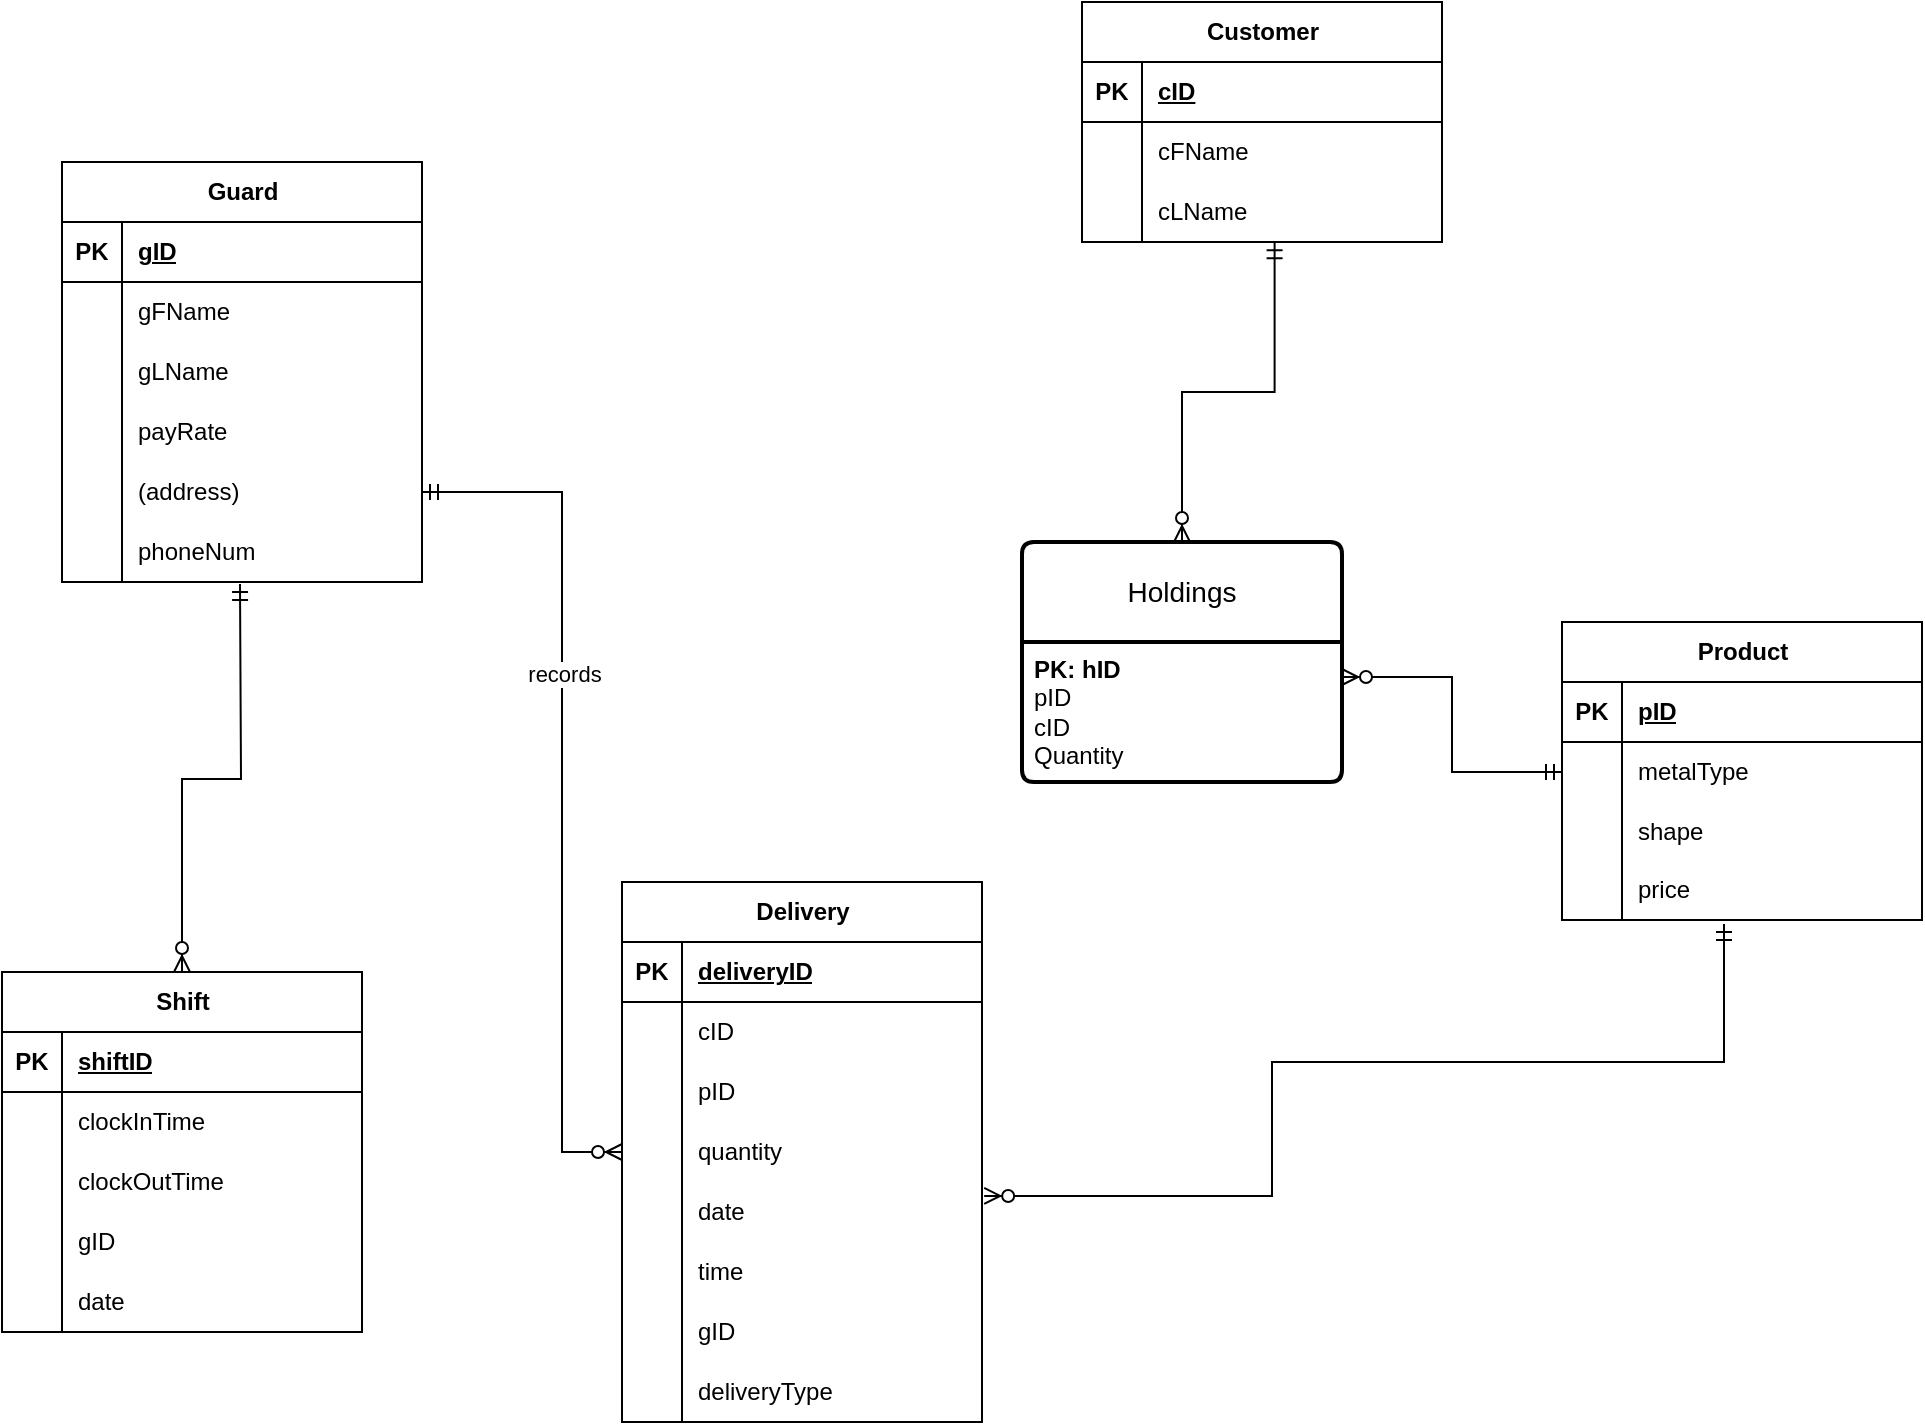 <mxfile version="21.2.1" type="device">
  <diagram id="R2lEEEUBdFMjLlhIrx00" name="Page-1">
    <mxGraphModel dx="954" dy="1724" grid="1" gridSize="10" guides="1" tooltips="1" connect="1" arrows="1" fold="1" page="1" pageScale="1" pageWidth="850" pageHeight="1100" math="0" shadow="0" extFonts="Permanent Marker^https://fonts.googleapis.com/css?family=Permanent+Marker">
      <root>
        <mxCell id="0" />
        <mxCell id="1" parent="0" />
        <mxCell id="6rHuHZp9k7wlHk1O68KM-27" value="Customer" style="shape=table;startSize=30;container=1;collapsible=1;childLayout=tableLayout;fixedRows=1;rowLines=0;fontStyle=1;align=center;resizeLast=1;html=1;" parent="1" vertex="1">
          <mxGeometry x="550" y="-20" width="180" height="120" as="geometry" />
        </mxCell>
        <mxCell id="6rHuHZp9k7wlHk1O68KM-28" value="" style="shape=tableRow;horizontal=0;startSize=0;swimlaneHead=0;swimlaneBody=0;fillColor=none;collapsible=0;dropTarget=0;points=[[0,0.5],[1,0.5]];portConstraint=eastwest;top=0;left=0;right=0;bottom=1;" parent="6rHuHZp9k7wlHk1O68KM-27" vertex="1">
          <mxGeometry y="30" width="180" height="30" as="geometry" />
        </mxCell>
        <mxCell id="6rHuHZp9k7wlHk1O68KM-29" value="PK" style="shape=partialRectangle;connectable=0;fillColor=none;top=0;left=0;bottom=0;right=0;fontStyle=1;overflow=hidden;whiteSpace=wrap;html=1;" parent="6rHuHZp9k7wlHk1O68KM-28" vertex="1">
          <mxGeometry width="30" height="30" as="geometry">
            <mxRectangle width="30" height="30" as="alternateBounds" />
          </mxGeometry>
        </mxCell>
        <mxCell id="6rHuHZp9k7wlHk1O68KM-30" value="cID" style="shape=partialRectangle;connectable=0;fillColor=none;top=0;left=0;bottom=0;right=0;align=left;spacingLeft=6;fontStyle=5;overflow=hidden;whiteSpace=wrap;html=1;" parent="6rHuHZp9k7wlHk1O68KM-28" vertex="1">
          <mxGeometry x="30" width="150" height="30" as="geometry">
            <mxRectangle width="150" height="30" as="alternateBounds" />
          </mxGeometry>
        </mxCell>
        <mxCell id="6rHuHZp9k7wlHk1O68KM-31" value="" style="shape=tableRow;horizontal=0;startSize=0;swimlaneHead=0;swimlaneBody=0;fillColor=none;collapsible=0;dropTarget=0;points=[[0,0.5],[1,0.5]];portConstraint=eastwest;top=0;left=0;right=0;bottom=0;" parent="6rHuHZp9k7wlHk1O68KM-27" vertex="1">
          <mxGeometry y="60" width="180" height="30" as="geometry" />
        </mxCell>
        <mxCell id="6rHuHZp9k7wlHk1O68KM-32" value="" style="shape=partialRectangle;connectable=0;fillColor=none;top=0;left=0;bottom=0;right=0;editable=1;overflow=hidden;whiteSpace=wrap;html=1;" parent="6rHuHZp9k7wlHk1O68KM-31" vertex="1">
          <mxGeometry width="30" height="30" as="geometry">
            <mxRectangle width="30" height="30" as="alternateBounds" />
          </mxGeometry>
        </mxCell>
        <mxCell id="6rHuHZp9k7wlHk1O68KM-33" value="cFName" style="shape=partialRectangle;connectable=0;fillColor=none;top=0;left=0;bottom=0;right=0;align=left;spacingLeft=6;overflow=hidden;whiteSpace=wrap;html=1;" parent="6rHuHZp9k7wlHk1O68KM-31" vertex="1">
          <mxGeometry x="30" width="150" height="30" as="geometry">
            <mxRectangle width="150" height="30" as="alternateBounds" />
          </mxGeometry>
        </mxCell>
        <mxCell id="6rHuHZp9k7wlHk1O68KM-34" value="" style="shape=tableRow;horizontal=0;startSize=0;swimlaneHead=0;swimlaneBody=0;fillColor=none;collapsible=0;dropTarget=0;points=[[0,0.5],[1,0.5]];portConstraint=eastwest;top=0;left=0;right=0;bottom=0;" parent="6rHuHZp9k7wlHk1O68KM-27" vertex="1">
          <mxGeometry y="90" width="180" height="30" as="geometry" />
        </mxCell>
        <mxCell id="6rHuHZp9k7wlHk1O68KM-35" value="" style="shape=partialRectangle;connectable=0;fillColor=none;top=0;left=0;bottom=0;right=0;editable=1;overflow=hidden;whiteSpace=wrap;html=1;" parent="6rHuHZp9k7wlHk1O68KM-34" vertex="1">
          <mxGeometry width="30" height="30" as="geometry">
            <mxRectangle width="30" height="30" as="alternateBounds" />
          </mxGeometry>
        </mxCell>
        <mxCell id="6rHuHZp9k7wlHk1O68KM-36" value="cLName" style="shape=partialRectangle;connectable=0;fillColor=none;top=0;left=0;bottom=0;right=0;align=left;spacingLeft=6;overflow=hidden;whiteSpace=wrap;html=1;" parent="6rHuHZp9k7wlHk1O68KM-34" vertex="1">
          <mxGeometry x="30" width="150" height="30" as="geometry">
            <mxRectangle width="150" height="30" as="alternateBounds" />
          </mxGeometry>
        </mxCell>
        <mxCell id="6rHuHZp9k7wlHk1O68KM-40" value="Guard" style="shape=table;startSize=30;container=1;collapsible=1;childLayout=tableLayout;fixedRows=1;rowLines=0;fontStyle=1;align=center;resizeLast=1;html=1;" parent="1" vertex="1">
          <mxGeometry x="40" y="60" width="180" height="210" as="geometry" />
        </mxCell>
        <mxCell id="6rHuHZp9k7wlHk1O68KM-41" value="" style="shape=tableRow;horizontal=0;startSize=0;swimlaneHead=0;swimlaneBody=0;fillColor=none;collapsible=0;dropTarget=0;points=[[0,0.5],[1,0.5]];portConstraint=eastwest;top=0;left=0;right=0;bottom=1;" parent="6rHuHZp9k7wlHk1O68KM-40" vertex="1">
          <mxGeometry y="30" width="180" height="30" as="geometry" />
        </mxCell>
        <mxCell id="6rHuHZp9k7wlHk1O68KM-42" value="PK" style="shape=partialRectangle;connectable=0;fillColor=none;top=0;left=0;bottom=0;right=0;fontStyle=1;overflow=hidden;whiteSpace=wrap;html=1;" parent="6rHuHZp9k7wlHk1O68KM-41" vertex="1">
          <mxGeometry width="30" height="30" as="geometry">
            <mxRectangle width="30" height="30" as="alternateBounds" />
          </mxGeometry>
        </mxCell>
        <mxCell id="6rHuHZp9k7wlHk1O68KM-43" value="gID" style="shape=partialRectangle;connectable=0;fillColor=none;top=0;left=0;bottom=0;right=0;align=left;spacingLeft=6;fontStyle=5;overflow=hidden;whiteSpace=wrap;html=1;" parent="6rHuHZp9k7wlHk1O68KM-41" vertex="1">
          <mxGeometry x="30" width="150" height="30" as="geometry">
            <mxRectangle width="150" height="30" as="alternateBounds" />
          </mxGeometry>
        </mxCell>
        <mxCell id="6rHuHZp9k7wlHk1O68KM-44" value="" style="shape=tableRow;horizontal=0;startSize=0;swimlaneHead=0;swimlaneBody=0;fillColor=none;collapsible=0;dropTarget=0;points=[[0,0.5],[1,0.5]];portConstraint=eastwest;top=0;left=0;right=0;bottom=0;" parent="6rHuHZp9k7wlHk1O68KM-40" vertex="1">
          <mxGeometry y="60" width="180" height="30" as="geometry" />
        </mxCell>
        <mxCell id="6rHuHZp9k7wlHk1O68KM-45" value="" style="shape=partialRectangle;connectable=0;fillColor=none;top=0;left=0;bottom=0;right=0;editable=1;overflow=hidden;whiteSpace=wrap;html=1;" parent="6rHuHZp9k7wlHk1O68KM-44" vertex="1">
          <mxGeometry width="30" height="30" as="geometry">
            <mxRectangle width="30" height="30" as="alternateBounds" />
          </mxGeometry>
        </mxCell>
        <mxCell id="6rHuHZp9k7wlHk1O68KM-46" value="gFName" style="shape=partialRectangle;connectable=0;fillColor=none;top=0;left=0;bottom=0;right=0;align=left;spacingLeft=6;overflow=hidden;whiteSpace=wrap;html=1;" parent="6rHuHZp9k7wlHk1O68KM-44" vertex="1">
          <mxGeometry x="30" width="150" height="30" as="geometry">
            <mxRectangle width="150" height="30" as="alternateBounds" />
          </mxGeometry>
        </mxCell>
        <mxCell id="6rHuHZp9k7wlHk1O68KM-47" value="" style="shape=tableRow;horizontal=0;startSize=0;swimlaneHead=0;swimlaneBody=0;fillColor=none;collapsible=0;dropTarget=0;points=[[0,0.5],[1,0.5]];portConstraint=eastwest;top=0;left=0;right=0;bottom=0;" parent="6rHuHZp9k7wlHk1O68KM-40" vertex="1">
          <mxGeometry y="90" width="180" height="30" as="geometry" />
        </mxCell>
        <mxCell id="6rHuHZp9k7wlHk1O68KM-48" value="" style="shape=partialRectangle;connectable=0;fillColor=none;top=0;left=0;bottom=0;right=0;editable=1;overflow=hidden;whiteSpace=wrap;html=1;" parent="6rHuHZp9k7wlHk1O68KM-47" vertex="1">
          <mxGeometry width="30" height="30" as="geometry">
            <mxRectangle width="30" height="30" as="alternateBounds" />
          </mxGeometry>
        </mxCell>
        <mxCell id="6rHuHZp9k7wlHk1O68KM-49" value="gLName" style="shape=partialRectangle;connectable=0;fillColor=none;top=0;left=0;bottom=0;right=0;align=left;spacingLeft=6;overflow=hidden;whiteSpace=wrap;html=1;" parent="6rHuHZp9k7wlHk1O68KM-47" vertex="1">
          <mxGeometry x="30" width="150" height="30" as="geometry">
            <mxRectangle width="150" height="30" as="alternateBounds" />
          </mxGeometry>
        </mxCell>
        <mxCell id="6rHuHZp9k7wlHk1O68KM-50" value="" style="shape=tableRow;horizontal=0;startSize=0;swimlaneHead=0;swimlaneBody=0;fillColor=none;collapsible=0;dropTarget=0;points=[[0,0.5],[1,0.5]];portConstraint=eastwest;top=0;left=0;right=0;bottom=0;" parent="6rHuHZp9k7wlHk1O68KM-40" vertex="1">
          <mxGeometry y="120" width="180" height="30" as="geometry" />
        </mxCell>
        <mxCell id="6rHuHZp9k7wlHk1O68KM-51" value="" style="shape=partialRectangle;connectable=0;fillColor=none;top=0;left=0;bottom=0;right=0;editable=1;overflow=hidden;whiteSpace=wrap;html=1;" parent="6rHuHZp9k7wlHk1O68KM-50" vertex="1">
          <mxGeometry width="30" height="30" as="geometry">
            <mxRectangle width="30" height="30" as="alternateBounds" />
          </mxGeometry>
        </mxCell>
        <mxCell id="6rHuHZp9k7wlHk1O68KM-52" value="payRate" style="shape=partialRectangle;connectable=0;fillColor=none;top=0;left=0;bottom=0;right=0;align=left;spacingLeft=6;overflow=hidden;whiteSpace=wrap;html=1;" parent="6rHuHZp9k7wlHk1O68KM-50" vertex="1">
          <mxGeometry x="30" width="150" height="30" as="geometry">
            <mxRectangle width="150" height="30" as="alternateBounds" />
          </mxGeometry>
        </mxCell>
        <mxCell id="6rHuHZp9k7wlHk1O68KM-129" style="shape=tableRow;horizontal=0;startSize=0;swimlaneHead=0;swimlaneBody=0;fillColor=none;collapsible=0;dropTarget=0;points=[[0,0.5],[1,0.5]];portConstraint=eastwest;top=0;left=0;right=0;bottom=0;" parent="6rHuHZp9k7wlHk1O68KM-40" vertex="1">
          <mxGeometry y="150" width="180" height="30" as="geometry" />
        </mxCell>
        <mxCell id="6rHuHZp9k7wlHk1O68KM-130" style="shape=partialRectangle;connectable=0;fillColor=none;top=0;left=0;bottom=0;right=0;editable=1;overflow=hidden;whiteSpace=wrap;html=1;" parent="6rHuHZp9k7wlHk1O68KM-129" vertex="1">
          <mxGeometry width="30" height="30" as="geometry">
            <mxRectangle width="30" height="30" as="alternateBounds" />
          </mxGeometry>
        </mxCell>
        <mxCell id="6rHuHZp9k7wlHk1O68KM-131" value="(address)" style="shape=partialRectangle;connectable=0;fillColor=none;top=0;left=0;bottom=0;right=0;align=left;spacingLeft=6;overflow=hidden;whiteSpace=wrap;html=1;" parent="6rHuHZp9k7wlHk1O68KM-129" vertex="1">
          <mxGeometry x="30" width="150" height="30" as="geometry">
            <mxRectangle width="150" height="30" as="alternateBounds" />
          </mxGeometry>
        </mxCell>
        <mxCell id="6rHuHZp9k7wlHk1O68KM-132" style="shape=tableRow;horizontal=0;startSize=0;swimlaneHead=0;swimlaneBody=0;fillColor=none;collapsible=0;dropTarget=0;points=[[0,0.5],[1,0.5]];portConstraint=eastwest;top=0;left=0;right=0;bottom=0;" parent="6rHuHZp9k7wlHk1O68KM-40" vertex="1">
          <mxGeometry y="180" width="180" height="30" as="geometry" />
        </mxCell>
        <mxCell id="6rHuHZp9k7wlHk1O68KM-133" style="shape=partialRectangle;connectable=0;fillColor=none;top=0;left=0;bottom=0;right=0;editable=1;overflow=hidden;whiteSpace=wrap;html=1;" parent="6rHuHZp9k7wlHk1O68KM-132" vertex="1">
          <mxGeometry width="30" height="30" as="geometry">
            <mxRectangle width="30" height="30" as="alternateBounds" />
          </mxGeometry>
        </mxCell>
        <mxCell id="6rHuHZp9k7wlHk1O68KM-134" value="phoneNum" style="shape=partialRectangle;connectable=0;fillColor=none;top=0;left=0;bottom=0;right=0;align=left;spacingLeft=6;overflow=hidden;whiteSpace=wrap;html=1;" parent="6rHuHZp9k7wlHk1O68KM-132" vertex="1">
          <mxGeometry x="30" width="150" height="30" as="geometry">
            <mxRectangle width="150" height="30" as="alternateBounds" />
          </mxGeometry>
        </mxCell>
        <mxCell id="6rHuHZp9k7wlHk1O68KM-53" value="Product" style="shape=table;startSize=30;container=1;collapsible=1;childLayout=tableLayout;fixedRows=1;rowLines=0;fontStyle=1;align=center;resizeLast=1;html=1;" parent="1" vertex="1">
          <mxGeometry x="790" y="290" width="180" height="149" as="geometry" />
        </mxCell>
        <mxCell id="6rHuHZp9k7wlHk1O68KM-54" value="" style="shape=tableRow;horizontal=0;startSize=0;swimlaneHead=0;swimlaneBody=0;fillColor=none;collapsible=0;dropTarget=0;points=[[0,0.5],[1,0.5]];portConstraint=eastwest;top=0;left=0;right=0;bottom=1;" parent="6rHuHZp9k7wlHk1O68KM-53" vertex="1">
          <mxGeometry y="30" width="180" height="30" as="geometry" />
        </mxCell>
        <mxCell id="6rHuHZp9k7wlHk1O68KM-55" value="PK" style="shape=partialRectangle;connectable=0;fillColor=none;top=0;left=0;bottom=0;right=0;fontStyle=1;overflow=hidden;whiteSpace=wrap;html=1;" parent="6rHuHZp9k7wlHk1O68KM-54" vertex="1">
          <mxGeometry width="30" height="30" as="geometry">
            <mxRectangle width="30" height="30" as="alternateBounds" />
          </mxGeometry>
        </mxCell>
        <mxCell id="6rHuHZp9k7wlHk1O68KM-56" value="pID" style="shape=partialRectangle;connectable=0;fillColor=none;top=0;left=0;bottom=0;right=0;align=left;spacingLeft=6;fontStyle=5;overflow=hidden;whiteSpace=wrap;html=1;" parent="6rHuHZp9k7wlHk1O68KM-54" vertex="1">
          <mxGeometry x="30" width="150" height="30" as="geometry">
            <mxRectangle width="150" height="30" as="alternateBounds" />
          </mxGeometry>
        </mxCell>
        <mxCell id="6rHuHZp9k7wlHk1O68KM-57" value="" style="shape=tableRow;horizontal=0;startSize=0;swimlaneHead=0;swimlaneBody=0;fillColor=none;collapsible=0;dropTarget=0;points=[[0,0.5],[1,0.5]];portConstraint=eastwest;top=0;left=0;right=0;bottom=0;" parent="6rHuHZp9k7wlHk1O68KM-53" vertex="1">
          <mxGeometry y="60" width="180" height="30" as="geometry" />
        </mxCell>
        <mxCell id="6rHuHZp9k7wlHk1O68KM-58" value="" style="shape=partialRectangle;connectable=0;fillColor=none;top=0;left=0;bottom=0;right=0;editable=1;overflow=hidden;whiteSpace=wrap;html=1;" parent="6rHuHZp9k7wlHk1O68KM-57" vertex="1">
          <mxGeometry width="30" height="30" as="geometry">
            <mxRectangle width="30" height="30" as="alternateBounds" />
          </mxGeometry>
        </mxCell>
        <mxCell id="6rHuHZp9k7wlHk1O68KM-59" value="metalType" style="shape=partialRectangle;connectable=0;fillColor=none;top=0;left=0;bottom=0;right=0;align=left;spacingLeft=6;overflow=hidden;whiteSpace=wrap;html=1;" parent="6rHuHZp9k7wlHk1O68KM-57" vertex="1">
          <mxGeometry x="30" width="150" height="30" as="geometry">
            <mxRectangle width="150" height="30" as="alternateBounds" />
          </mxGeometry>
        </mxCell>
        <mxCell id="6rHuHZp9k7wlHk1O68KM-60" value="" style="shape=tableRow;horizontal=0;startSize=0;swimlaneHead=0;swimlaneBody=0;fillColor=none;collapsible=0;dropTarget=0;points=[[0,0.5],[1,0.5]];portConstraint=eastwest;top=0;left=0;right=0;bottom=0;" parent="6rHuHZp9k7wlHk1O68KM-53" vertex="1">
          <mxGeometry y="90" width="180" height="29" as="geometry" />
        </mxCell>
        <mxCell id="6rHuHZp9k7wlHk1O68KM-61" value="" style="shape=partialRectangle;connectable=0;fillColor=none;top=0;left=0;bottom=0;right=0;editable=1;overflow=hidden;whiteSpace=wrap;html=1;" parent="6rHuHZp9k7wlHk1O68KM-60" vertex="1">
          <mxGeometry width="30" height="29" as="geometry">
            <mxRectangle width="30" height="29" as="alternateBounds" />
          </mxGeometry>
        </mxCell>
        <mxCell id="6rHuHZp9k7wlHk1O68KM-62" value="shape&lt;span style=&quot;white-space: pre;&quot;&gt; &lt;/span&gt;" style="shape=partialRectangle;connectable=0;fillColor=none;top=0;left=0;bottom=0;right=0;align=left;spacingLeft=6;overflow=hidden;whiteSpace=wrap;html=1;" parent="6rHuHZp9k7wlHk1O68KM-60" vertex="1">
          <mxGeometry x="30" width="150" height="29" as="geometry">
            <mxRectangle width="150" height="29" as="alternateBounds" />
          </mxGeometry>
        </mxCell>
        <mxCell id="6rHuHZp9k7wlHk1O68KM-63" value="" style="shape=tableRow;horizontal=0;startSize=0;swimlaneHead=0;swimlaneBody=0;fillColor=none;collapsible=0;dropTarget=0;points=[[0,0.5],[1,0.5]];portConstraint=eastwest;top=0;left=0;right=0;bottom=0;" parent="6rHuHZp9k7wlHk1O68KM-53" vertex="1">
          <mxGeometry y="119" width="180" height="30" as="geometry" />
        </mxCell>
        <mxCell id="6rHuHZp9k7wlHk1O68KM-64" value="" style="shape=partialRectangle;connectable=0;fillColor=none;top=0;left=0;bottom=0;right=0;editable=1;overflow=hidden;whiteSpace=wrap;html=1;" parent="6rHuHZp9k7wlHk1O68KM-63" vertex="1">
          <mxGeometry width="30" height="30" as="geometry">
            <mxRectangle width="30" height="30" as="alternateBounds" />
          </mxGeometry>
        </mxCell>
        <mxCell id="6rHuHZp9k7wlHk1O68KM-65" value="price" style="shape=partialRectangle;connectable=0;fillColor=none;top=0;left=0;bottom=0;right=0;align=left;spacingLeft=6;overflow=hidden;whiteSpace=wrap;html=1;" parent="6rHuHZp9k7wlHk1O68KM-63" vertex="1">
          <mxGeometry x="30" width="150" height="30" as="geometry">
            <mxRectangle width="150" height="30" as="alternateBounds" />
          </mxGeometry>
        </mxCell>
        <mxCell id="6rHuHZp9k7wlHk1O68KM-66" value="Delivery" style="shape=table;startSize=30;container=1;collapsible=1;childLayout=tableLayout;fixedRows=1;rowLines=0;fontStyle=1;align=center;resizeLast=1;html=1;" parent="1" vertex="1">
          <mxGeometry x="320" y="420" width="180" height="270" as="geometry" />
        </mxCell>
        <mxCell id="6rHuHZp9k7wlHk1O68KM-67" value="" style="shape=tableRow;horizontal=0;startSize=0;swimlaneHead=0;swimlaneBody=0;fillColor=none;collapsible=0;dropTarget=0;points=[[0,0.5],[1,0.5]];portConstraint=eastwest;top=0;left=0;right=0;bottom=1;" parent="6rHuHZp9k7wlHk1O68KM-66" vertex="1">
          <mxGeometry y="30" width="180" height="30" as="geometry" />
        </mxCell>
        <mxCell id="6rHuHZp9k7wlHk1O68KM-68" value="PK" style="shape=partialRectangle;connectable=0;fillColor=none;top=0;left=0;bottom=0;right=0;fontStyle=1;overflow=hidden;whiteSpace=wrap;html=1;" parent="6rHuHZp9k7wlHk1O68KM-67" vertex="1">
          <mxGeometry width="30" height="30" as="geometry">
            <mxRectangle width="30" height="30" as="alternateBounds" />
          </mxGeometry>
        </mxCell>
        <mxCell id="6rHuHZp9k7wlHk1O68KM-69" value="deliveryID" style="shape=partialRectangle;connectable=0;fillColor=none;top=0;left=0;bottom=0;right=0;align=left;spacingLeft=6;fontStyle=5;overflow=hidden;whiteSpace=wrap;html=1;" parent="6rHuHZp9k7wlHk1O68KM-67" vertex="1">
          <mxGeometry x="30" width="150" height="30" as="geometry">
            <mxRectangle width="150" height="30" as="alternateBounds" />
          </mxGeometry>
        </mxCell>
        <mxCell id="6rHuHZp9k7wlHk1O68KM-70" value="" style="shape=tableRow;horizontal=0;startSize=0;swimlaneHead=0;swimlaneBody=0;fillColor=none;collapsible=0;dropTarget=0;points=[[0,0.5],[1,0.5]];portConstraint=eastwest;top=0;left=0;right=0;bottom=0;" parent="6rHuHZp9k7wlHk1O68KM-66" vertex="1">
          <mxGeometry y="60" width="180" height="30" as="geometry" />
        </mxCell>
        <mxCell id="6rHuHZp9k7wlHk1O68KM-71" value="" style="shape=partialRectangle;connectable=0;fillColor=none;top=0;left=0;bottom=0;right=0;editable=1;overflow=hidden;whiteSpace=wrap;html=1;" parent="6rHuHZp9k7wlHk1O68KM-70" vertex="1">
          <mxGeometry width="30" height="30" as="geometry">
            <mxRectangle width="30" height="30" as="alternateBounds" />
          </mxGeometry>
        </mxCell>
        <mxCell id="6rHuHZp9k7wlHk1O68KM-72" value="cID" style="shape=partialRectangle;connectable=0;fillColor=none;top=0;left=0;bottom=0;right=0;align=left;spacingLeft=6;overflow=hidden;whiteSpace=wrap;html=1;" parent="6rHuHZp9k7wlHk1O68KM-70" vertex="1">
          <mxGeometry x="30" width="150" height="30" as="geometry">
            <mxRectangle width="150" height="30" as="alternateBounds" />
          </mxGeometry>
        </mxCell>
        <mxCell id="6rHuHZp9k7wlHk1O68KM-73" value="" style="shape=tableRow;horizontal=0;startSize=0;swimlaneHead=0;swimlaneBody=0;fillColor=none;collapsible=0;dropTarget=0;points=[[0,0.5],[1,0.5]];portConstraint=eastwest;top=0;left=0;right=0;bottom=0;" parent="6rHuHZp9k7wlHk1O68KM-66" vertex="1">
          <mxGeometry y="90" width="180" height="30" as="geometry" />
        </mxCell>
        <mxCell id="6rHuHZp9k7wlHk1O68KM-74" value="" style="shape=partialRectangle;connectable=0;fillColor=none;top=0;left=0;bottom=0;right=0;editable=1;overflow=hidden;whiteSpace=wrap;html=1;" parent="6rHuHZp9k7wlHk1O68KM-73" vertex="1">
          <mxGeometry width="30" height="30" as="geometry">
            <mxRectangle width="30" height="30" as="alternateBounds" />
          </mxGeometry>
        </mxCell>
        <mxCell id="6rHuHZp9k7wlHk1O68KM-75" value="pID" style="shape=partialRectangle;connectable=0;fillColor=none;top=0;left=0;bottom=0;right=0;align=left;spacingLeft=6;overflow=hidden;whiteSpace=wrap;html=1;" parent="6rHuHZp9k7wlHk1O68KM-73" vertex="1">
          <mxGeometry x="30" width="150" height="30" as="geometry">
            <mxRectangle width="150" height="30" as="alternateBounds" />
          </mxGeometry>
        </mxCell>
        <mxCell id="6rHuHZp9k7wlHk1O68KM-76" value="" style="shape=tableRow;horizontal=0;startSize=0;swimlaneHead=0;swimlaneBody=0;fillColor=none;collapsible=0;dropTarget=0;points=[[0,0.5],[1,0.5]];portConstraint=eastwest;top=0;left=0;right=0;bottom=0;" parent="6rHuHZp9k7wlHk1O68KM-66" vertex="1">
          <mxGeometry y="120" width="180" height="30" as="geometry" />
        </mxCell>
        <mxCell id="6rHuHZp9k7wlHk1O68KM-77" value="" style="shape=partialRectangle;connectable=0;fillColor=none;top=0;left=0;bottom=0;right=0;editable=1;overflow=hidden;whiteSpace=wrap;html=1;" parent="6rHuHZp9k7wlHk1O68KM-76" vertex="1">
          <mxGeometry width="30" height="30" as="geometry">
            <mxRectangle width="30" height="30" as="alternateBounds" />
          </mxGeometry>
        </mxCell>
        <mxCell id="6rHuHZp9k7wlHk1O68KM-78" value="quantity" style="shape=partialRectangle;connectable=0;fillColor=none;top=0;left=0;bottom=0;right=0;align=left;spacingLeft=6;overflow=hidden;whiteSpace=wrap;html=1;" parent="6rHuHZp9k7wlHk1O68KM-76" vertex="1">
          <mxGeometry x="30" width="150" height="30" as="geometry">
            <mxRectangle width="150" height="30" as="alternateBounds" />
          </mxGeometry>
        </mxCell>
        <mxCell id="6rHuHZp9k7wlHk1O68KM-123" style="shape=tableRow;horizontal=0;startSize=0;swimlaneHead=0;swimlaneBody=0;fillColor=none;collapsible=0;dropTarget=0;points=[[0,0.5],[1,0.5]];portConstraint=eastwest;top=0;left=0;right=0;bottom=0;" parent="6rHuHZp9k7wlHk1O68KM-66" vertex="1">
          <mxGeometry y="150" width="180" height="30" as="geometry" />
        </mxCell>
        <mxCell id="6rHuHZp9k7wlHk1O68KM-124" style="shape=partialRectangle;connectable=0;fillColor=none;top=0;left=0;bottom=0;right=0;editable=1;overflow=hidden;whiteSpace=wrap;html=1;" parent="6rHuHZp9k7wlHk1O68KM-123" vertex="1">
          <mxGeometry width="30" height="30" as="geometry">
            <mxRectangle width="30" height="30" as="alternateBounds" />
          </mxGeometry>
        </mxCell>
        <mxCell id="6rHuHZp9k7wlHk1O68KM-125" value="date" style="shape=partialRectangle;connectable=0;fillColor=none;top=0;left=0;bottom=0;right=0;align=left;spacingLeft=6;overflow=hidden;whiteSpace=wrap;html=1;" parent="6rHuHZp9k7wlHk1O68KM-123" vertex="1">
          <mxGeometry x="30" width="150" height="30" as="geometry">
            <mxRectangle width="150" height="30" as="alternateBounds" />
          </mxGeometry>
        </mxCell>
        <mxCell id="6rHuHZp9k7wlHk1O68KM-120" style="shape=tableRow;horizontal=0;startSize=0;swimlaneHead=0;swimlaneBody=0;fillColor=none;collapsible=0;dropTarget=0;points=[[0,0.5],[1,0.5]];portConstraint=eastwest;top=0;left=0;right=0;bottom=0;" parent="6rHuHZp9k7wlHk1O68KM-66" vertex="1">
          <mxGeometry y="180" width="180" height="30" as="geometry" />
        </mxCell>
        <mxCell id="6rHuHZp9k7wlHk1O68KM-121" style="shape=partialRectangle;connectable=0;fillColor=none;top=0;left=0;bottom=0;right=0;editable=1;overflow=hidden;whiteSpace=wrap;html=1;" parent="6rHuHZp9k7wlHk1O68KM-120" vertex="1">
          <mxGeometry width="30" height="30" as="geometry">
            <mxRectangle width="30" height="30" as="alternateBounds" />
          </mxGeometry>
        </mxCell>
        <mxCell id="6rHuHZp9k7wlHk1O68KM-122" value="time" style="shape=partialRectangle;connectable=0;fillColor=none;top=0;left=0;bottom=0;right=0;align=left;spacingLeft=6;overflow=hidden;whiteSpace=wrap;html=1;" parent="6rHuHZp9k7wlHk1O68KM-120" vertex="1">
          <mxGeometry x="30" width="150" height="30" as="geometry">
            <mxRectangle width="150" height="30" as="alternateBounds" />
          </mxGeometry>
        </mxCell>
        <mxCell id="6rHuHZp9k7wlHk1O68KM-117" style="shape=tableRow;horizontal=0;startSize=0;swimlaneHead=0;swimlaneBody=0;fillColor=none;collapsible=0;dropTarget=0;points=[[0,0.5],[1,0.5]];portConstraint=eastwest;top=0;left=0;right=0;bottom=0;" parent="6rHuHZp9k7wlHk1O68KM-66" vertex="1">
          <mxGeometry y="210" width="180" height="30" as="geometry" />
        </mxCell>
        <mxCell id="6rHuHZp9k7wlHk1O68KM-118" style="shape=partialRectangle;connectable=0;fillColor=none;top=0;left=0;bottom=0;right=0;editable=1;overflow=hidden;whiteSpace=wrap;html=1;" parent="6rHuHZp9k7wlHk1O68KM-117" vertex="1">
          <mxGeometry width="30" height="30" as="geometry">
            <mxRectangle width="30" height="30" as="alternateBounds" />
          </mxGeometry>
        </mxCell>
        <mxCell id="6rHuHZp9k7wlHk1O68KM-119" value="gID" style="shape=partialRectangle;connectable=0;fillColor=none;top=0;left=0;bottom=0;right=0;align=left;spacingLeft=6;overflow=hidden;whiteSpace=wrap;html=1;" parent="6rHuHZp9k7wlHk1O68KM-117" vertex="1">
          <mxGeometry x="30" width="150" height="30" as="geometry">
            <mxRectangle width="150" height="30" as="alternateBounds" />
          </mxGeometry>
        </mxCell>
        <mxCell id="6rHuHZp9k7wlHk1O68KM-126" style="shape=tableRow;horizontal=0;startSize=0;swimlaneHead=0;swimlaneBody=0;fillColor=none;collapsible=0;dropTarget=0;points=[[0,0.5],[1,0.5]];portConstraint=eastwest;top=0;left=0;right=0;bottom=0;" parent="6rHuHZp9k7wlHk1O68KM-66" vertex="1">
          <mxGeometry y="240" width="180" height="30" as="geometry" />
        </mxCell>
        <mxCell id="6rHuHZp9k7wlHk1O68KM-127" style="shape=partialRectangle;connectable=0;fillColor=none;top=0;left=0;bottom=0;right=0;editable=1;overflow=hidden;whiteSpace=wrap;html=1;" parent="6rHuHZp9k7wlHk1O68KM-126" vertex="1">
          <mxGeometry width="30" height="30" as="geometry">
            <mxRectangle width="30" height="30" as="alternateBounds" />
          </mxGeometry>
        </mxCell>
        <mxCell id="6rHuHZp9k7wlHk1O68KM-128" value="deliveryType" style="shape=partialRectangle;connectable=0;fillColor=none;top=0;left=0;bottom=0;right=0;align=left;spacingLeft=6;overflow=hidden;whiteSpace=wrap;html=1;" parent="6rHuHZp9k7wlHk1O68KM-126" vertex="1">
          <mxGeometry x="30" width="150" height="30" as="geometry">
            <mxRectangle width="150" height="30" as="alternateBounds" />
          </mxGeometry>
        </mxCell>
        <mxCell id="6rHuHZp9k7wlHk1O68KM-79" value="Shift" style="shape=table;startSize=30;container=1;collapsible=1;childLayout=tableLayout;fixedRows=1;rowLines=0;fontStyle=1;align=center;resizeLast=1;html=1;" parent="1" vertex="1">
          <mxGeometry x="10" y="465" width="180" height="180" as="geometry" />
        </mxCell>
        <mxCell id="6rHuHZp9k7wlHk1O68KM-80" value="" style="shape=tableRow;horizontal=0;startSize=0;swimlaneHead=0;swimlaneBody=0;fillColor=none;collapsible=0;dropTarget=0;points=[[0,0.5],[1,0.5]];portConstraint=eastwest;top=0;left=0;right=0;bottom=1;" parent="6rHuHZp9k7wlHk1O68KM-79" vertex="1">
          <mxGeometry y="30" width="180" height="30" as="geometry" />
        </mxCell>
        <mxCell id="6rHuHZp9k7wlHk1O68KM-81" value="PK" style="shape=partialRectangle;connectable=0;fillColor=none;top=0;left=0;bottom=0;right=0;fontStyle=1;overflow=hidden;whiteSpace=wrap;html=1;" parent="6rHuHZp9k7wlHk1O68KM-80" vertex="1">
          <mxGeometry width="30" height="30" as="geometry">
            <mxRectangle width="30" height="30" as="alternateBounds" />
          </mxGeometry>
        </mxCell>
        <mxCell id="6rHuHZp9k7wlHk1O68KM-82" value="shiftID" style="shape=partialRectangle;connectable=0;fillColor=none;top=0;left=0;bottom=0;right=0;align=left;spacingLeft=6;fontStyle=5;overflow=hidden;whiteSpace=wrap;html=1;" parent="6rHuHZp9k7wlHk1O68KM-80" vertex="1">
          <mxGeometry x="30" width="150" height="30" as="geometry">
            <mxRectangle width="150" height="30" as="alternateBounds" />
          </mxGeometry>
        </mxCell>
        <mxCell id="6rHuHZp9k7wlHk1O68KM-83" value="" style="shape=tableRow;horizontal=0;startSize=0;swimlaneHead=0;swimlaneBody=0;fillColor=none;collapsible=0;dropTarget=0;points=[[0,0.5],[1,0.5]];portConstraint=eastwest;top=0;left=0;right=0;bottom=0;" parent="6rHuHZp9k7wlHk1O68KM-79" vertex="1">
          <mxGeometry y="60" width="180" height="30" as="geometry" />
        </mxCell>
        <mxCell id="6rHuHZp9k7wlHk1O68KM-84" value="" style="shape=partialRectangle;connectable=0;fillColor=none;top=0;left=0;bottom=0;right=0;editable=1;overflow=hidden;whiteSpace=wrap;html=1;" parent="6rHuHZp9k7wlHk1O68KM-83" vertex="1">
          <mxGeometry width="30" height="30" as="geometry">
            <mxRectangle width="30" height="30" as="alternateBounds" />
          </mxGeometry>
        </mxCell>
        <mxCell id="6rHuHZp9k7wlHk1O68KM-85" value="clockInTime" style="shape=partialRectangle;connectable=0;fillColor=none;top=0;left=0;bottom=0;right=0;align=left;spacingLeft=6;overflow=hidden;whiteSpace=wrap;html=1;" parent="6rHuHZp9k7wlHk1O68KM-83" vertex="1">
          <mxGeometry x="30" width="150" height="30" as="geometry">
            <mxRectangle width="150" height="30" as="alternateBounds" />
          </mxGeometry>
        </mxCell>
        <mxCell id="6rHuHZp9k7wlHk1O68KM-86" value="" style="shape=tableRow;horizontal=0;startSize=0;swimlaneHead=0;swimlaneBody=0;fillColor=none;collapsible=0;dropTarget=0;points=[[0,0.5],[1,0.5]];portConstraint=eastwest;top=0;left=0;right=0;bottom=0;" parent="6rHuHZp9k7wlHk1O68KM-79" vertex="1">
          <mxGeometry y="90" width="180" height="30" as="geometry" />
        </mxCell>
        <mxCell id="6rHuHZp9k7wlHk1O68KM-87" value="" style="shape=partialRectangle;connectable=0;fillColor=none;top=0;left=0;bottom=0;right=0;editable=1;overflow=hidden;whiteSpace=wrap;html=1;" parent="6rHuHZp9k7wlHk1O68KM-86" vertex="1">
          <mxGeometry width="30" height="30" as="geometry">
            <mxRectangle width="30" height="30" as="alternateBounds" />
          </mxGeometry>
        </mxCell>
        <mxCell id="6rHuHZp9k7wlHk1O68KM-88" value="clockOutTime" style="shape=partialRectangle;connectable=0;fillColor=none;top=0;left=0;bottom=0;right=0;align=left;spacingLeft=6;overflow=hidden;whiteSpace=wrap;html=1;" parent="6rHuHZp9k7wlHk1O68KM-86" vertex="1">
          <mxGeometry x="30" width="150" height="30" as="geometry">
            <mxRectangle width="150" height="30" as="alternateBounds" />
          </mxGeometry>
        </mxCell>
        <mxCell id="6rHuHZp9k7wlHk1O68KM-89" value="" style="shape=tableRow;horizontal=0;startSize=0;swimlaneHead=0;swimlaneBody=0;fillColor=none;collapsible=0;dropTarget=0;points=[[0,0.5],[1,0.5]];portConstraint=eastwest;top=0;left=0;right=0;bottom=0;" parent="6rHuHZp9k7wlHk1O68KM-79" vertex="1">
          <mxGeometry y="120" width="180" height="30" as="geometry" />
        </mxCell>
        <mxCell id="6rHuHZp9k7wlHk1O68KM-90" value="" style="shape=partialRectangle;connectable=0;fillColor=none;top=0;left=0;bottom=0;right=0;editable=1;overflow=hidden;whiteSpace=wrap;html=1;" parent="6rHuHZp9k7wlHk1O68KM-89" vertex="1">
          <mxGeometry width="30" height="30" as="geometry">
            <mxRectangle width="30" height="30" as="alternateBounds" />
          </mxGeometry>
        </mxCell>
        <mxCell id="6rHuHZp9k7wlHk1O68KM-91" value="gID" style="shape=partialRectangle;connectable=0;fillColor=none;top=0;left=0;bottom=0;right=0;align=left;spacingLeft=6;overflow=hidden;whiteSpace=wrap;html=1;" parent="6rHuHZp9k7wlHk1O68KM-89" vertex="1">
          <mxGeometry x="30" width="150" height="30" as="geometry">
            <mxRectangle width="150" height="30" as="alternateBounds" />
          </mxGeometry>
        </mxCell>
        <mxCell id="6rHuHZp9k7wlHk1O68KM-148" style="shape=tableRow;horizontal=0;startSize=0;swimlaneHead=0;swimlaneBody=0;fillColor=none;collapsible=0;dropTarget=0;points=[[0,0.5],[1,0.5]];portConstraint=eastwest;top=0;left=0;right=0;bottom=0;" parent="6rHuHZp9k7wlHk1O68KM-79" vertex="1">
          <mxGeometry y="150" width="180" height="30" as="geometry" />
        </mxCell>
        <mxCell id="6rHuHZp9k7wlHk1O68KM-149" style="shape=partialRectangle;connectable=0;fillColor=none;top=0;left=0;bottom=0;right=0;editable=1;overflow=hidden;whiteSpace=wrap;html=1;" parent="6rHuHZp9k7wlHk1O68KM-148" vertex="1">
          <mxGeometry width="30" height="30" as="geometry">
            <mxRectangle width="30" height="30" as="alternateBounds" />
          </mxGeometry>
        </mxCell>
        <mxCell id="6rHuHZp9k7wlHk1O68KM-150" value="date" style="shape=partialRectangle;connectable=0;fillColor=none;top=0;left=0;bottom=0;right=0;align=left;spacingLeft=6;overflow=hidden;whiteSpace=wrap;html=1;" parent="6rHuHZp9k7wlHk1O68KM-148" vertex="1">
          <mxGeometry x="30" width="150" height="30" as="geometry">
            <mxRectangle width="150" height="30" as="alternateBounds" />
          </mxGeometry>
        </mxCell>
        <mxCell id="OGIJLlq5IVTFvdrDcvrA-1" value="" style="edgeStyle=orthogonalEdgeStyle;fontSize=12;html=1;endArrow=ERzeroToMany;startArrow=ERmandOne;rounded=0;entryX=0.5;entryY=0;entryDx=0;entryDy=0;" edge="1" parent="1" target="6rHuHZp9k7wlHk1O68KM-79">
          <mxGeometry width="100" height="100" relative="1" as="geometry">
            <mxPoint x="129" y="271" as="sourcePoint" />
            <mxPoint x="500" y="320" as="targetPoint" />
          </mxGeometry>
        </mxCell>
        <mxCell id="OGIJLlq5IVTFvdrDcvrA-2" value="" style="edgeStyle=orthogonalEdgeStyle;fontSize=12;html=1;endArrow=ERzeroToMany;startArrow=ERmandOne;rounded=0;" edge="1" parent="1" source="6rHuHZp9k7wlHk1O68KM-129" target="6rHuHZp9k7wlHk1O68KM-66">
          <mxGeometry width="100" height="100" relative="1" as="geometry">
            <mxPoint x="330" y="281" as="sourcePoint" />
            <mxPoint x="301" y="475" as="targetPoint" />
            <Array as="points">
              <mxPoint x="290" y="225" />
              <mxPoint x="290" y="555" />
            </Array>
          </mxGeometry>
        </mxCell>
        <mxCell id="OGIJLlq5IVTFvdrDcvrA-9" value="records" style="edgeLabel;html=1;align=center;verticalAlign=middle;resizable=0;points=[];" vertex="1" connectable="0" parent="OGIJLlq5IVTFvdrDcvrA-2">
          <mxGeometry x="-0.254" y="1" relative="1" as="geometry">
            <mxPoint as="offset" />
          </mxGeometry>
        </mxCell>
        <mxCell id="OGIJLlq5IVTFvdrDcvrA-3" value="Holdings" style="swimlane;childLayout=stackLayout;horizontal=1;startSize=50;horizontalStack=0;rounded=1;fontSize=14;fontStyle=0;strokeWidth=2;resizeParent=0;resizeLast=1;shadow=0;dashed=0;align=center;arcSize=4;whiteSpace=wrap;html=1;" vertex="1" parent="1">
          <mxGeometry x="520" y="250" width="160" height="120" as="geometry" />
        </mxCell>
        <mxCell id="OGIJLlq5IVTFvdrDcvrA-4" value="&lt;b&gt;PK: hID&lt;/b&gt;&lt;br&gt;pID&lt;br&gt;cID&lt;br&gt;Quantity" style="align=left;strokeColor=none;fillColor=none;spacingLeft=4;fontSize=12;verticalAlign=top;resizable=0;rotatable=0;part=1;html=1;" vertex="1" parent="OGIJLlq5IVTFvdrDcvrA-3">
          <mxGeometry y="50" width="160" height="70" as="geometry" />
        </mxCell>
        <mxCell id="OGIJLlq5IVTFvdrDcvrA-7" value="" style="fontSize=12;html=1;endArrow=ERzeroToMany;startArrow=ERmandOne;rounded=0;entryX=0.5;entryY=0;entryDx=0;entryDy=0;edgeStyle=orthogonalEdgeStyle;exitX=0.535;exitY=1.004;exitDx=0;exitDy=0;exitPerimeter=0;" edge="1" parent="1" source="6rHuHZp9k7wlHk1O68KM-34" target="OGIJLlq5IVTFvdrDcvrA-3">
          <mxGeometry width="100" height="100" relative="1" as="geometry">
            <mxPoint x="631" y="130" as="sourcePoint" />
            <mxPoint x="500" y="280" as="targetPoint" />
          </mxGeometry>
        </mxCell>
        <mxCell id="OGIJLlq5IVTFvdrDcvrA-8" value="" style="fontSize=12;html=1;endArrow=ERzeroToMany;startArrow=ERmandOne;rounded=0;entryX=1;entryY=0.25;entryDx=0;entryDy=0;exitX=0;exitY=0.5;exitDx=0;exitDy=0;edgeStyle=orthogonalEdgeStyle;" edge="1" parent="1" source="6rHuHZp9k7wlHk1O68KM-57" target="OGIJLlq5IVTFvdrDcvrA-4">
          <mxGeometry width="100" height="100" relative="1" as="geometry">
            <mxPoint x="761" y="180" as="sourcePoint" />
            <mxPoint x="730" y="300" as="targetPoint" />
          </mxGeometry>
        </mxCell>
        <mxCell id="OGIJLlq5IVTFvdrDcvrA-12" value="" style="edgeStyle=orthogonalEdgeStyle;fontSize=12;html=1;endArrow=ERzeroToMany;startArrow=ERmandOne;rounded=0;exitX=0.45;exitY=1.067;exitDx=0;exitDy=0;exitPerimeter=0;entryX=1.006;entryY=0.233;entryDx=0;entryDy=0;entryPerimeter=0;" edge="1" parent="1" source="6rHuHZp9k7wlHk1O68KM-63" target="6rHuHZp9k7wlHk1O68KM-123">
          <mxGeometry width="100" height="100" relative="1" as="geometry">
            <mxPoint x="460" y="510" as="sourcePoint" />
            <mxPoint x="560" y="410" as="targetPoint" />
            <Array as="points">
              <mxPoint x="871" y="510" />
              <mxPoint x="645" y="510" />
              <mxPoint x="645" y="577" />
            </Array>
          </mxGeometry>
        </mxCell>
      </root>
    </mxGraphModel>
  </diagram>
</mxfile>
